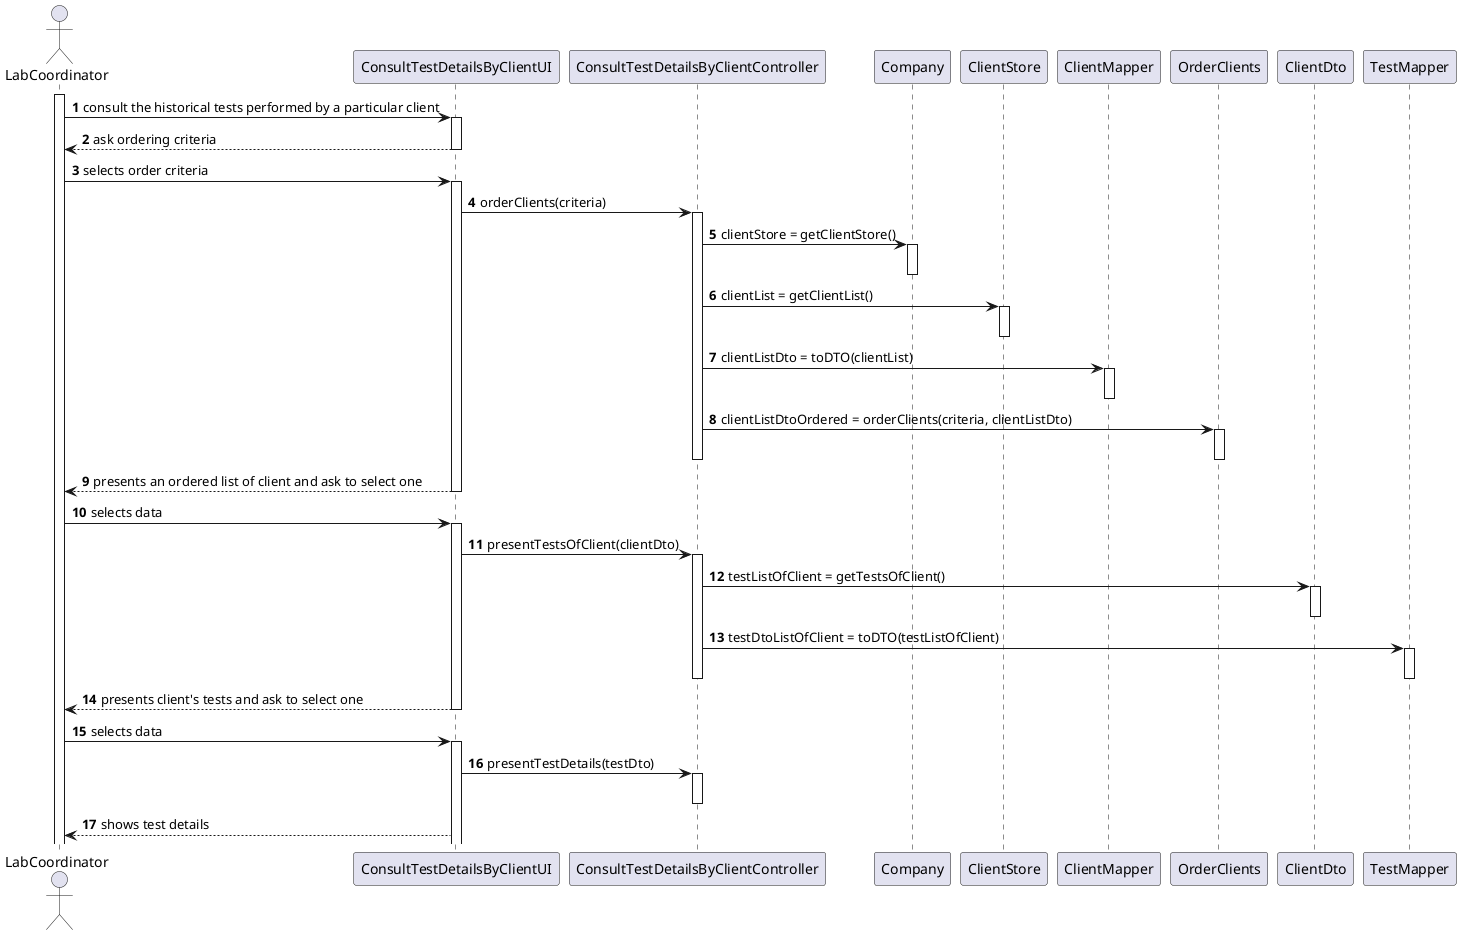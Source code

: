 @startuml
'https://plantuml.com/sequence-diagram

autonumber
actor "LabCoordinator" as LB
activate LB
LB -> ConsultTestDetailsByClientUI : consult the historical tests performed by a particular client
activate ConsultTestDetailsByClientUI
ConsultTestDetailsByClientUI --> LB : ask ordering criteria
deactivate ConsultTestDetailsByClientUI
LB -> ConsultTestDetailsByClientUI : selects order criteria
activate ConsultTestDetailsByClientUI
ConsultTestDetailsByClientUI -> ConsultTestDetailsByClientController : orderClients(criteria)
activate ConsultTestDetailsByClientController
ConsultTestDetailsByClientController -> Company : clientStore = getClientStore()
activate Company
deactivate Company
ConsultTestDetailsByClientController -> ClientStore : clientList = getClientList()
activate ClientStore
deactivate ClientStore
ConsultTestDetailsByClientController -> ClientMapper  : clientListDto = toDTO(clientList)
activate ClientMapper
deactivate ClientMapper
ConsultTestDetailsByClientController -> OrderClients : clientListDtoOrdered = orderClients(criteria, clientListDto)
activate OrderClients
deactivate OrderClients
deactivate ConsultTestDetailsByClientController

ConsultTestDetailsByClientUI --> LB : presents an ordered list of client and ask to select one
deactivate ConsultTestDetailsByClientUI
LB -> ConsultTestDetailsByClientUI : selects data
activate ConsultTestDetailsByClientUI
ConsultTestDetailsByClientUI -> ConsultTestDetailsByClientController :  presentTestsOfClient(clientDto)
activate ConsultTestDetailsByClientController
ConsultTestDetailsByClientController -> ClientDto : testListOfClient = getTestsOfClient()
activate ClientDto
deactivate ClientDto
ConsultTestDetailsByClientController -> TestMapper : testDtoListOfClient = toDTO(testListOfClient)
activate TestMapper
deactivate TestMapper
deactivate ConsultTestDetailsByClientController
ConsultTestDetailsByClientUI --> LB : presents client's tests and ask to select one
deactivate ConsultTestDetailsByClientUI
LB -> ConsultTestDetailsByClientUI : selects data
activate ConsultTestDetailsByClientUI
ConsultTestDetailsByClientUI -> ConsultTestDetailsByClientController  : presentTestDetails(testDto)
activate ConsultTestDetailsByClientController

deactivate ConsultTestDetailsByClientController
ConsultTestDetailsByClientUI --> LB : shows test details


@enduml